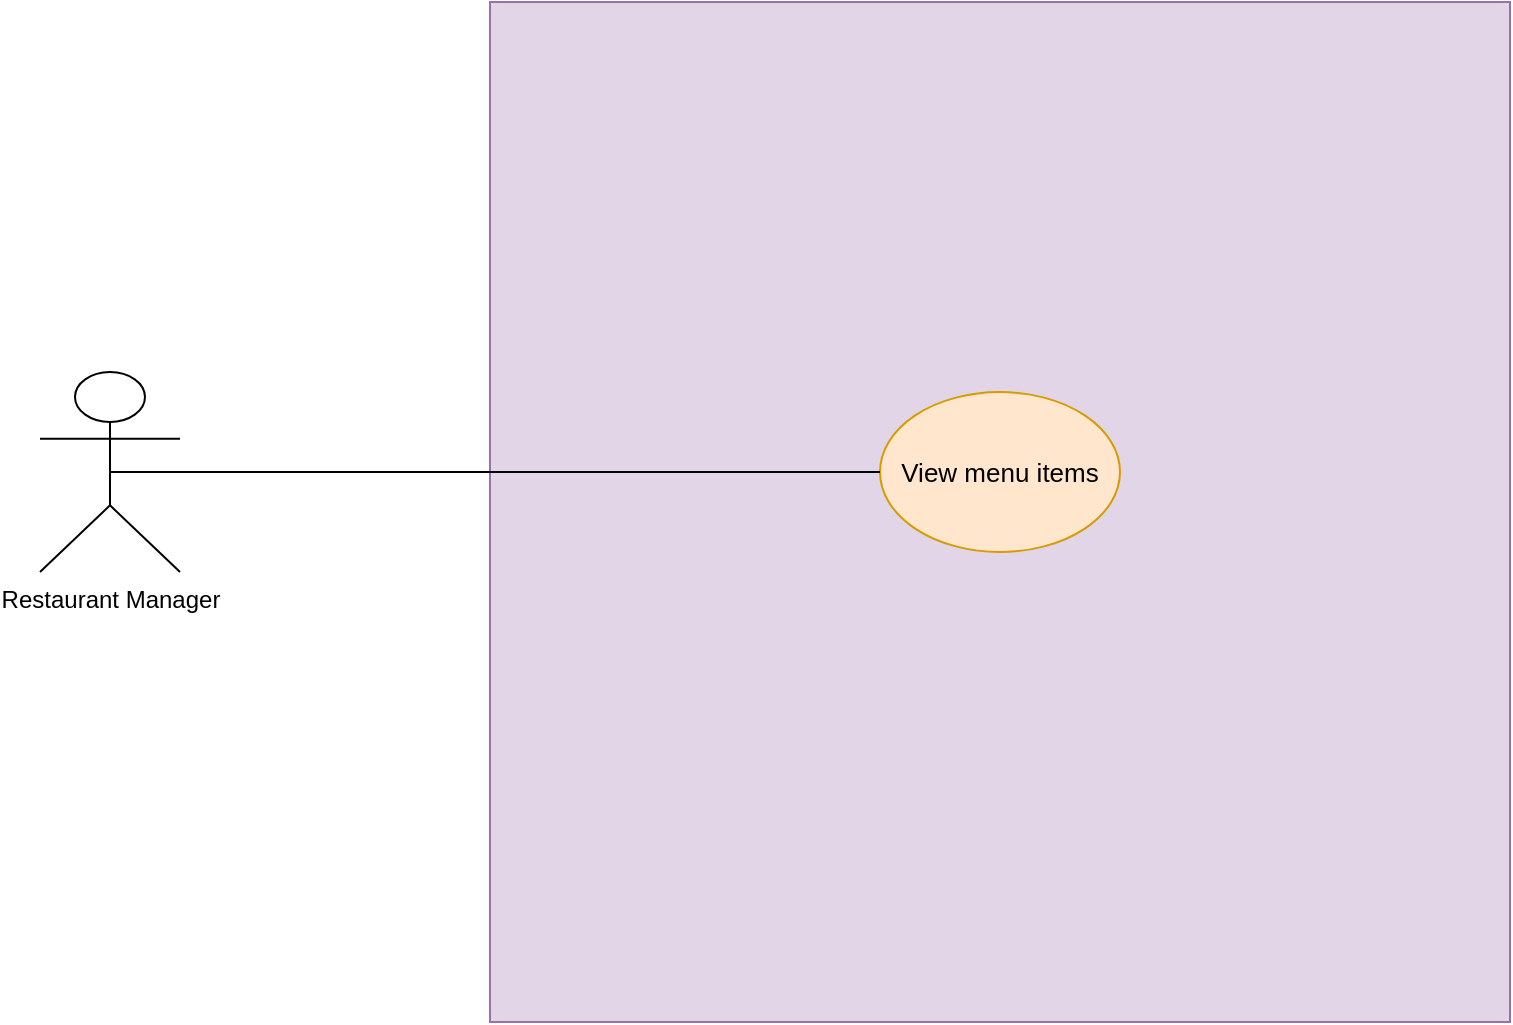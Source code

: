<mxfile version="18.0.6" type="device"><diagram id="kg1rYYwzPfy4I76olRBd" name="User Acc Use Case "><mxGraphModel dx="512" dy="641" grid="1" gridSize="10" guides="1" tooltips="1" connect="1" arrows="1" fold="1" page="1" pageScale="1" pageWidth="850" pageHeight="1100" math="0" shadow="0"><root><mxCell id="0"/><mxCell id="1" parent="0"/><mxCell id="fM4CY3yCSc3A6_7YRAeT-1" value="Restaurant Manager" style="shape=umlActor;verticalLabelPosition=bottom;verticalAlign=top;html=1;outlineConnect=0;align=center;" parent="1" vertex="1"><mxGeometry x="58" y="480" width="70" height="100" as="geometry"/></mxCell><mxCell id="fM4CY3yCSc3A6_7YRAeT-2" value="" style="whiteSpace=wrap;html=1;aspect=fixed;fillColor=#e1d5e7;strokeColor=#9673a6;" parent="1" vertex="1"><mxGeometry x="283" y="295" width="510" height="510" as="geometry"/></mxCell><mxCell id="fM4CY3yCSc3A6_7YRAeT-3" value="&lt;span style=&quot;font-size: 13px;&quot;&gt;View menu items&lt;/span&gt;" style="ellipse;whiteSpace=wrap;html=1;fillColor=#ffe6cc;strokeColor=#d79b00;" parent="1" vertex="1"><mxGeometry x="478" y="490" width="120" height="80" as="geometry"/></mxCell><mxCell id="fM4CY3yCSc3A6_7YRAeT-4" value="" style="endArrow=none;html=1;rounded=0;fontSize=15;exitX=0.5;exitY=0.5;exitDx=0;exitDy=0;exitPerimeter=0;entryX=0;entryY=0.5;entryDx=0;entryDy=0;" parent="1" source="fM4CY3yCSc3A6_7YRAeT-1" target="fM4CY3yCSc3A6_7YRAeT-3" edge="1"><mxGeometry width="50" height="50" relative="1" as="geometry"><mxPoint x="128" y="550" as="sourcePoint"/><mxPoint x="178" y="500" as="targetPoint"/></mxGeometry></mxCell></root></mxGraphModel></diagram></mxfile>
